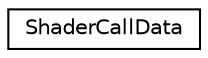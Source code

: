 digraph G
{
  edge [fontname="Helvetica",fontsize="10",labelfontname="Helvetica",labelfontsize="10"];
  node [fontname="Helvetica",fontsize="10",shape=record];
  rankdir=LR;
  Node1 [label="ShaderCallData",height=0.2,width=0.4,color="black", fillcolor="white", style="filled",URL="$d8/d27/structShaderCallData.html"];
}
